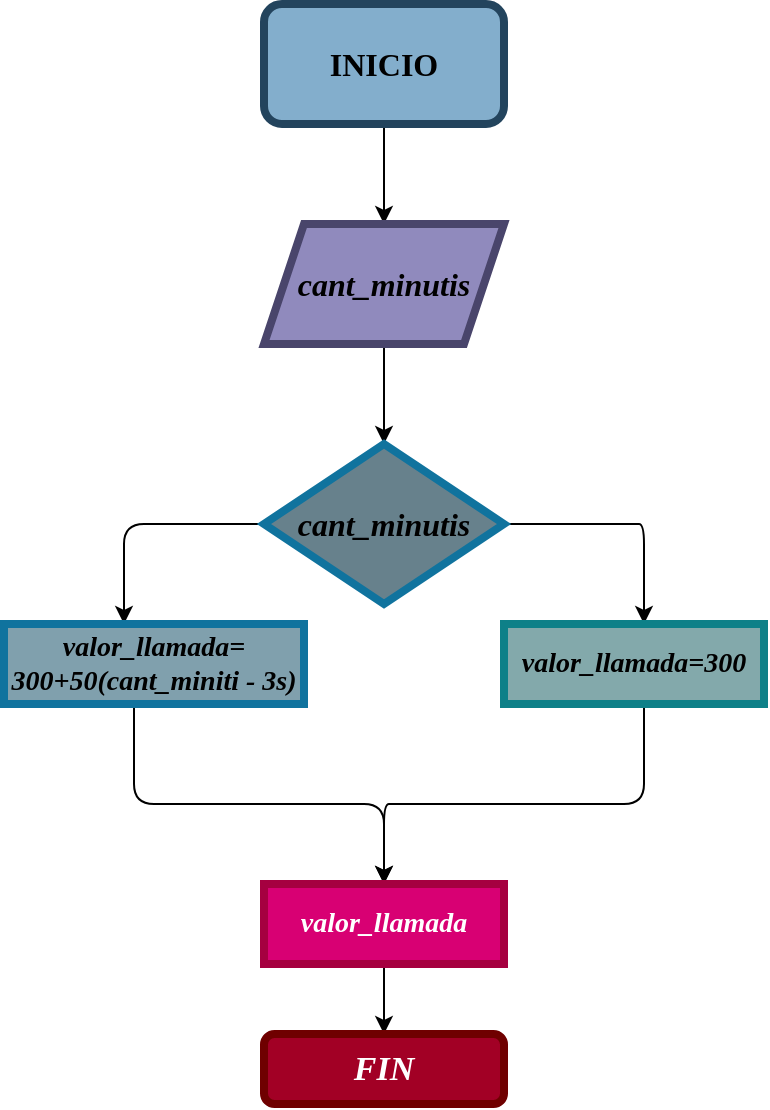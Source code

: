 <mxfile>
    <diagram id="J-9XingV-jGCYGo9CXp5" name="Página-1">
        <mxGraphModel dx="438" dy="348" grid="1" gridSize="10" guides="1" tooltips="1" connect="1" arrows="1" fold="1" page="1" pageScale="1" pageWidth="827" pageHeight="1169" math="0" shadow="0">
            <root>
                <mxCell id="0"/>
                <mxCell id="1" parent="0"/>
                <mxCell id="13" value="" style="edgeStyle=none;html=1;fontFamily=Tahoma;fontSize=16;" edge="1" parent="1" target="12">
                    <mxGeometry relative="1" as="geometry">
                        <mxPoint x="210" y="210" as="sourcePoint"/>
                    </mxGeometry>
                </mxCell>
                <mxCell id="27" style="edgeStyle=none;html=1;exitX=0;exitY=0.5;exitDx=0;exitDy=0;fontFamily=Tahoma;fontSize=16;" edge="1" parent="1" source="12">
                    <mxGeometry relative="1" as="geometry">
                        <mxPoint x="80" y="350" as="targetPoint"/>
                        <Array as="points">
                            <mxPoint x="80" y="300"/>
                        </Array>
                    </mxGeometry>
                </mxCell>
                <mxCell id="28" style="edgeStyle=none;html=1;fontFamily=Tahoma;fontSize=16;" edge="1" parent="1" source="12">
                    <mxGeometry relative="1" as="geometry">
                        <mxPoint x="340" y="350" as="targetPoint"/>
                        <Array as="points">
                            <mxPoint x="330" y="300"/>
                            <mxPoint x="340" y="300"/>
                        </Array>
                    </mxGeometry>
                </mxCell>
                <mxCell id="12" value="&lt;b&gt;&lt;i&gt;cant_minutis&lt;/i&gt;&lt;/b&gt;" style="rhombus;whiteSpace=wrap;html=1;strokeWidth=4;fontFamily=Tahoma;fontSize=16;fillColor=#67818C;strokeColor=#10739e;" vertex="1" parent="1">
                    <mxGeometry x="150" y="260" width="120" height="80" as="geometry"/>
                </mxCell>
                <mxCell id="35" style="edgeStyle=none;html=1;exitX=0.5;exitY=1;exitDx=0;exitDy=0;fontFamily=Tahoma;fontSize=16;" edge="1" parent="1">
                    <mxGeometry relative="1" as="geometry">
                        <mxPoint x="210" y="480" as="targetPoint"/>
                        <mxPoint x="85" y="390" as="sourcePoint"/>
                        <Array as="points">
                            <mxPoint x="85" y="440"/>
                            <mxPoint x="210" y="440"/>
                        </Array>
                    </mxGeometry>
                </mxCell>
                <mxCell id="34" style="edgeStyle=none;html=1;exitX=0.5;exitY=1;exitDx=0;exitDy=0;fontFamily=Tahoma;fontSize=16;" edge="1" parent="1">
                    <mxGeometry relative="1" as="geometry">
                        <mxPoint x="210" y="480" as="targetPoint"/>
                        <mxPoint x="340" y="390" as="sourcePoint"/>
                        <Array as="points">
                            <mxPoint x="340" y="440"/>
                            <mxPoint x="230" y="440"/>
                            <mxPoint x="260" y="440"/>
                            <mxPoint x="220" y="440"/>
                            <mxPoint x="210" y="440"/>
                        </Array>
                    </mxGeometry>
                </mxCell>
                <mxCell id="37" value="" style="edgeStyle=none;html=1;fontFamily=Tahoma;fontSize=16;" edge="1" parent="1" source="36">
                    <mxGeometry relative="1" as="geometry">
                        <mxPoint x="210" y="150" as="targetPoint"/>
                    </mxGeometry>
                </mxCell>
                <mxCell id="36" value="&lt;b&gt;INICIO&lt;/b&gt;" style="rounded=1;whiteSpace=wrap;html=1;strokeWidth=4;fontFamily=Tahoma;fontSize=16;fillColor=#83AECC;strokeColor=#23445d;" vertex="1" parent="1">
                    <mxGeometry x="150" y="40" width="120" height="60" as="geometry"/>
                </mxCell>
                <mxCell id="38" value="&lt;b&gt;&lt;i&gt;valor_llamada=300&lt;/i&gt;&lt;/b&gt;" style="rounded=0;whiteSpace=wrap;html=1;strokeWidth=4;fontFamily=Tahoma;fontSize=14;fillColor=#83A9AB;strokeColor=#0e8088;" vertex="1" parent="1">
                    <mxGeometry x="270" y="350" width="130" height="40" as="geometry"/>
                </mxCell>
                <mxCell id="39" value="valor_llamada= 300+50(cant_miniti - 3s)" style="rounded=0;whiteSpace=wrap;strokeWidth=4;fontFamily=Tahoma;fontSize=14;fillColor=#80A0AD;fontStyle=3;strokeColor=#10739e;" vertex="1" parent="1">
                    <mxGeometry x="20" y="350" width="150" height="40" as="geometry"/>
                </mxCell>
                <mxCell id="42" style="edgeStyle=none;html=1;fontFamily=Tahoma;fontSize=16;" edge="1" parent="1" source="41" target="43">
                    <mxGeometry relative="1" as="geometry">
                        <mxPoint x="210" y="560" as="targetPoint"/>
                    </mxGeometry>
                </mxCell>
                <mxCell id="41" value="&lt;b&gt;&lt;i&gt;valor_llamada&lt;/i&gt;&lt;/b&gt;" style="rounded=0;whiteSpace=wrap;html=1;strokeWidth=4;fontFamily=Tahoma;fontSize=14;fillColor=#d80073;strokeColor=#A50040;fontColor=#ffffff;" vertex="1" parent="1">
                    <mxGeometry x="150" y="480" width="120" height="40" as="geometry"/>
                </mxCell>
                <mxCell id="43" value="&lt;i&gt;&lt;b&gt;FIN&lt;/b&gt;&lt;/i&gt;" style="rounded=1;whiteSpace=wrap;html=1;strokeWidth=4;fontFamily=Tahoma;fontSize=17;fillColor=#a20025;fontColor=#ffffff;strokeColor=#6F0000;" vertex="1" parent="1">
                    <mxGeometry x="150" y="555" width="120" height="35" as="geometry"/>
                </mxCell>
                <mxCell id="44" value="&lt;b&gt;&lt;i&gt;cant_minutis&lt;/i&gt;&lt;/b&gt;" style="shape=parallelogram;perimeter=parallelogramPerimeter;whiteSpace=wrap;html=1;fixedSize=1;strokeWidth=4;fontFamily=Tahoma;fontSize=16;fillColor=#908abd;strokeColor=#49456B;" vertex="1" parent="1">
                    <mxGeometry x="150" y="150" width="120" height="60" as="geometry"/>
                </mxCell>
            </root>
        </mxGraphModel>
    </diagram>
</mxfile>